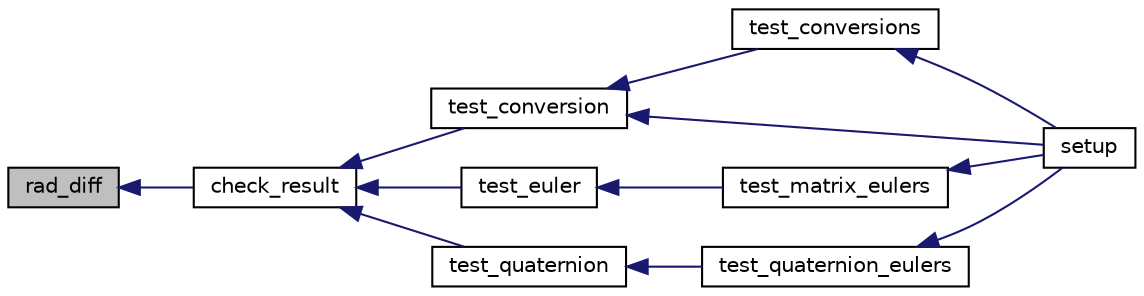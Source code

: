 digraph "rad_diff"
{
 // INTERACTIVE_SVG=YES
  edge [fontname="Helvetica",fontsize="10",labelfontname="Helvetica",labelfontsize="10"];
  node [fontname="Helvetica",fontsize="10",shape=record];
  rankdir="LR";
  Node1 [label="rad_diff",height=0.2,width=0.4,color="black", fillcolor="grey75", style="filled", fontcolor="black"];
  Node1 -> Node2 [dir="back",color="midnightblue",fontsize="10",style="solid",fontname="Helvetica"];
  Node2 [label="check_result",height=0.2,width=0.4,color="black", fillcolor="white", style="filled",URL="$eulers_8cpp.html#a6bfa6320a080694c8cdf18de74004189"];
  Node2 -> Node3 [dir="back",color="midnightblue",fontsize="10",style="solid",fontname="Helvetica"];
  Node3 [label="test_conversion",height=0.2,width=0.4,color="black", fillcolor="white", style="filled",URL="$eulers_8cpp.html#ada3aa00f3fc83688f3bb0c2c847b7e50"];
  Node3 -> Node4 [dir="back",color="midnightblue",fontsize="10",style="solid",fontname="Helvetica"];
  Node4 [label="test_conversions",height=0.2,width=0.4,color="black", fillcolor="white", style="filled",URL="$eulers_8cpp.html#ac5851b63c32809e725e1fadbec137224"];
  Node4 -> Node5 [dir="back",color="midnightblue",fontsize="10",style="solid",fontname="Helvetica"];
  Node5 [label="setup",height=0.2,width=0.4,color="black", fillcolor="white", style="filled",URL="$eulers_8cpp.html#a7dfd9b79bc5a37d7df40207afbc5431f"];
  Node3 -> Node5 [dir="back",color="midnightblue",fontsize="10",style="solid",fontname="Helvetica"];
  Node2 -> Node6 [dir="back",color="midnightblue",fontsize="10",style="solid",fontname="Helvetica"];
  Node6 [label="test_euler",height=0.2,width=0.4,color="black", fillcolor="white", style="filled",URL="$eulers_8cpp.html#ab0e4b7cf8126ff5efa48d6f91eaad6ea"];
  Node6 -> Node7 [dir="back",color="midnightblue",fontsize="10",style="solid",fontname="Helvetica"];
  Node7 [label="test_matrix_eulers",height=0.2,width=0.4,color="black", fillcolor="white", style="filled",URL="$eulers_8cpp.html#aceb2646dd2a8910fd27813e20e13c6a4"];
  Node7 -> Node5 [dir="back",color="midnightblue",fontsize="10",style="solid",fontname="Helvetica"];
  Node2 -> Node8 [dir="back",color="midnightblue",fontsize="10",style="solid",fontname="Helvetica"];
  Node8 [label="test_quaternion",height=0.2,width=0.4,color="black", fillcolor="white", style="filled",URL="$eulers_8cpp.html#a288b88e3267221134f72a170d9895cef"];
  Node8 -> Node9 [dir="back",color="midnightblue",fontsize="10",style="solid",fontname="Helvetica"];
  Node9 [label="test_quaternion_eulers",height=0.2,width=0.4,color="black", fillcolor="white", style="filled",URL="$eulers_8cpp.html#a1e4ca41feae51e8f6dc923cde8d1ad39"];
  Node9 -> Node5 [dir="back",color="midnightblue",fontsize="10",style="solid",fontname="Helvetica"];
}
